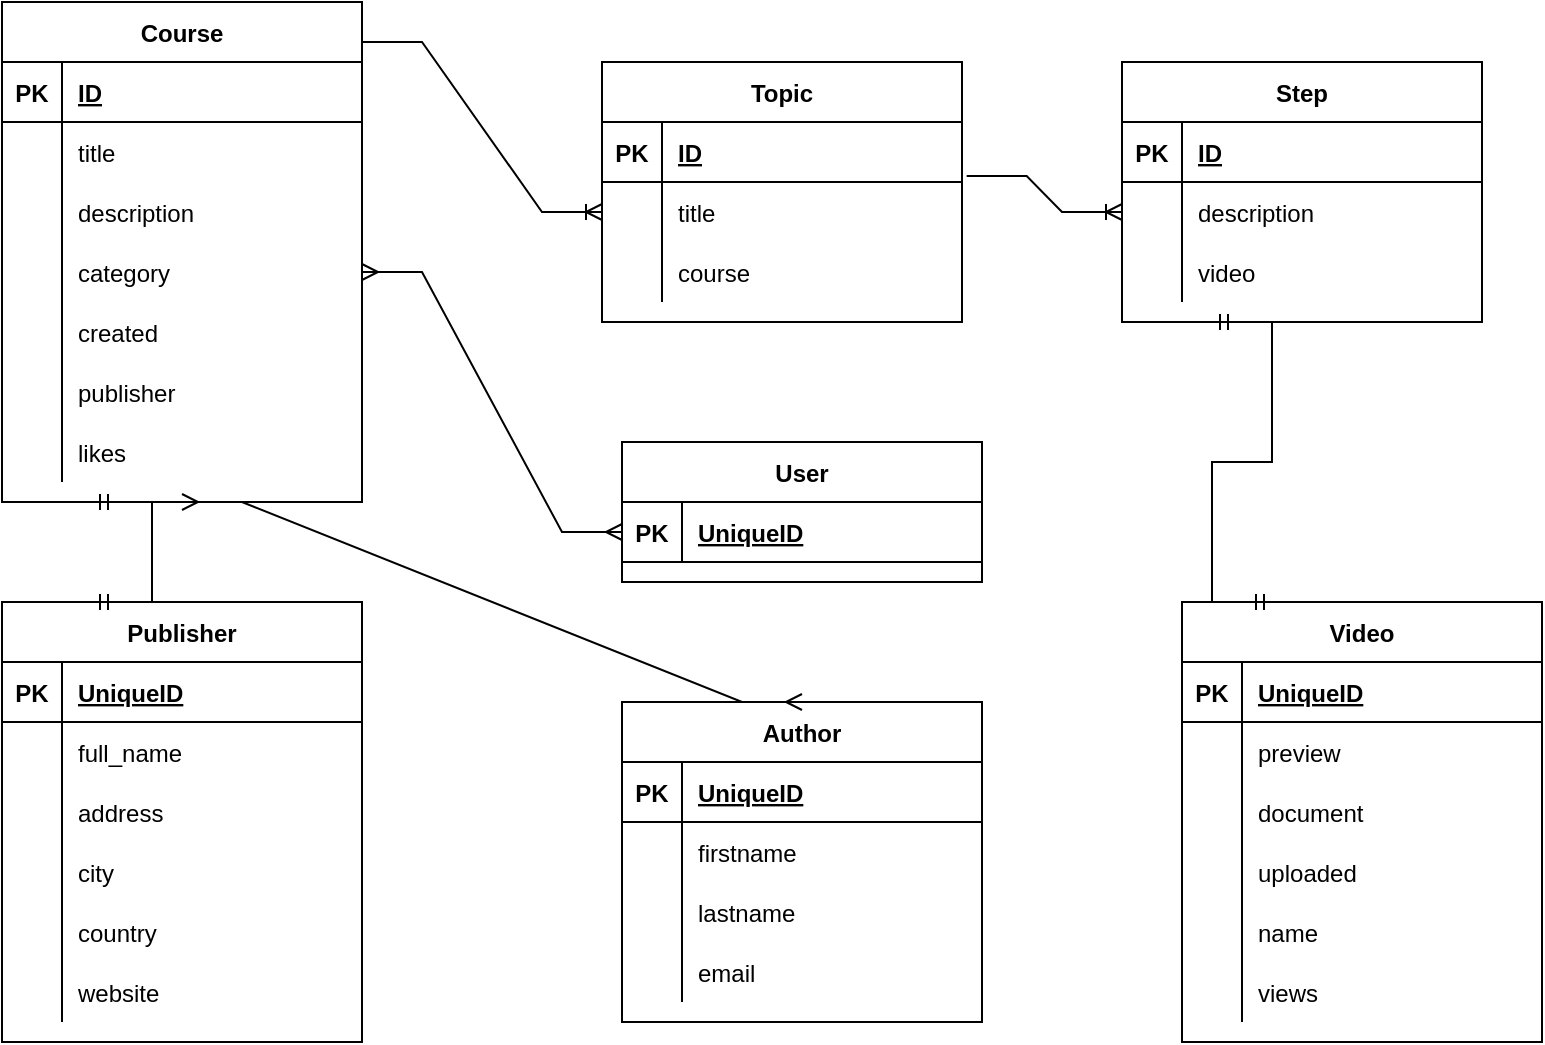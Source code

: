 <mxfile version="18.0.0" type="github"><diagram id="31JchUghh7xMWjv64xcU" name="Page-1"><mxGraphModel dx="1038" dy="584" grid="1" gridSize="10" guides="1" tooltips="1" connect="1" arrows="1" fold="1" page="1" pageScale="1" pageWidth="850" pageHeight="1100" math="0" shadow="0"><root><mxCell id="0"/><mxCell id="1" parent="0"/><mxCell id="lIqub98OcKJCfehz30Aa-1" value="Course" style="shape=table;startSize=30;container=1;collapsible=1;childLayout=tableLayout;fixedRows=1;rowLines=0;fontStyle=1;align=center;resizeLast=1;" vertex="1" parent="1"><mxGeometry x="50" y="70" width="180" height="250" as="geometry"/></mxCell><mxCell id="lIqub98OcKJCfehz30Aa-2" value="" style="shape=tableRow;horizontal=0;startSize=0;swimlaneHead=0;swimlaneBody=0;fillColor=none;collapsible=0;dropTarget=0;points=[[0,0.5],[1,0.5]];portConstraint=eastwest;top=0;left=0;right=0;bottom=1;" vertex="1" parent="lIqub98OcKJCfehz30Aa-1"><mxGeometry y="30" width="180" height="30" as="geometry"/></mxCell><mxCell id="lIqub98OcKJCfehz30Aa-3" value="PK" style="shape=partialRectangle;connectable=0;fillColor=none;top=0;left=0;bottom=0;right=0;fontStyle=1;overflow=hidden;" vertex="1" parent="lIqub98OcKJCfehz30Aa-2"><mxGeometry width="30" height="30" as="geometry"><mxRectangle width="30" height="30" as="alternateBounds"/></mxGeometry></mxCell><mxCell id="lIqub98OcKJCfehz30Aa-4" value="ID" style="shape=partialRectangle;connectable=0;fillColor=none;top=0;left=0;bottom=0;right=0;align=left;spacingLeft=6;fontStyle=5;overflow=hidden;" vertex="1" parent="lIqub98OcKJCfehz30Aa-2"><mxGeometry x="30" width="150" height="30" as="geometry"><mxRectangle width="150" height="30" as="alternateBounds"/></mxGeometry></mxCell><mxCell id="lIqub98OcKJCfehz30Aa-5" value="" style="shape=tableRow;horizontal=0;startSize=0;swimlaneHead=0;swimlaneBody=0;fillColor=none;collapsible=0;dropTarget=0;points=[[0,0.5],[1,0.5]];portConstraint=eastwest;top=0;left=0;right=0;bottom=0;" vertex="1" parent="lIqub98OcKJCfehz30Aa-1"><mxGeometry y="60" width="180" height="30" as="geometry"/></mxCell><mxCell id="lIqub98OcKJCfehz30Aa-6" value="" style="shape=partialRectangle;connectable=0;fillColor=none;top=0;left=0;bottom=0;right=0;editable=1;overflow=hidden;" vertex="1" parent="lIqub98OcKJCfehz30Aa-5"><mxGeometry width="30" height="30" as="geometry"><mxRectangle width="30" height="30" as="alternateBounds"/></mxGeometry></mxCell><mxCell id="lIqub98OcKJCfehz30Aa-7" value="title" style="shape=partialRectangle;connectable=0;fillColor=none;top=0;left=0;bottom=0;right=0;align=left;spacingLeft=6;overflow=hidden;" vertex="1" parent="lIqub98OcKJCfehz30Aa-5"><mxGeometry x="30" width="150" height="30" as="geometry"><mxRectangle width="150" height="30" as="alternateBounds"/></mxGeometry></mxCell><mxCell id="lIqub98OcKJCfehz30Aa-8" value="" style="shape=tableRow;horizontal=0;startSize=0;swimlaneHead=0;swimlaneBody=0;fillColor=none;collapsible=0;dropTarget=0;points=[[0,0.5],[1,0.5]];portConstraint=eastwest;top=0;left=0;right=0;bottom=0;" vertex="1" parent="lIqub98OcKJCfehz30Aa-1"><mxGeometry y="90" width="180" height="30" as="geometry"/></mxCell><mxCell id="lIqub98OcKJCfehz30Aa-9" value="" style="shape=partialRectangle;connectable=0;fillColor=none;top=0;left=0;bottom=0;right=0;editable=1;overflow=hidden;" vertex="1" parent="lIqub98OcKJCfehz30Aa-8"><mxGeometry width="30" height="30" as="geometry"><mxRectangle width="30" height="30" as="alternateBounds"/></mxGeometry></mxCell><mxCell id="lIqub98OcKJCfehz30Aa-10" value="description" style="shape=partialRectangle;connectable=0;fillColor=none;top=0;left=0;bottom=0;right=0;align=left;spacingLeft=6;overflow=hidden;" vertex="1" parent="lIqub98OcKJCfehz30Aa-8"><mxGeometry x="30" width="150" height="30" as="geometry"><mxRectangle width="150" height="30" as="alternateBounds"/></mxGeometry></mxCell><mxCell id="lIqub98OcKJCfehz30Aa-11" value="" style="shape=tableRow;horizontal=0;startSize=0;swimlaneHead=0;swimlaneBody=0;fillColor=none;collapsible=0;dropTarget=0;points=[[0,0.5],[1,0.5]];portConstraint=eastwest;top=0;left=0;right=0;bottom=0;" vertex="1" parent="lIqub98OcKJCfehz30Aa-1"><mxGeometry y="120" width="180" height="30" as="geometry"/></mxCell><mxCell id="lIqub98OcKJCfehz30Aa-12" value="" style="shape=partialRectangle;connectable=0;fillColor=none;top=0;left=0;bottom=0;right=0;editable=1;overflow=hidden;" vertex="1" parent="lIqub98OcKJCfehz30Aa-11"><mxGeometry width="30" height="30" as="geometry"><mxRectangle width="30" height="30" as="alternateBounds"/></mxGeometry></mxCell><mxCell id="lIqub98OcKJCfehz30Aa-13" value="category" style="shape=partialRectangle;connectable=0;fillColor=none;top=0;left=0;bottom=0;right=0;align=left;spacingLeft=6;overflow=hidden;" vertex="1" parent="lIqub98OcKJCfehz30Aa-11"><mxGeometry x="30" width="150" height="30" as="geometry"><mxRectangle width="150" height="30" as="alternateBounds"/></mxGeometry></mxCell><mxCell id="lIqub98OcKJCfehz30Aa-55" style="shape=tableRow;horizontal=0;startSize=0;swimlaneHead=0;swimlaneBody=0;fillColor=none;collapsible=0;dropTarget=0;points=[[0,0.5],[1,0.5]];portConstraint=eastwest;top=0;left=0;right=0;bottom=0;" vertex="1" parent="lIqub98OcKJCfehz30Aa-1"><mxGeometry y="150" width="180" height="30" as="geometry"/></mxCell><mxCell id="lIqub98OcKJCfehz30Aa-56" style="shape=partialRectangle;connectable=0;fillColor=none;top=0;left=0;bottom=0;right=0;editable=1;overflow=hidden;" vertex="1" parent="lIqub98OcKJCfehz30Aa-55"><mxGeometry width="30" height="30" as="geometry"><mxRectangle width="30" height="30" as="alternateBounds"/></mxGeometry></mxCell><mxCell id="lIqub98OcKJCfehz30Aa-57" value="created" style="shape=partialRectangle;connectable=0;fillColor=none;top=0;left=0;bottom=0;right=0;align=left;spacingLeft=6;overflow=hidden;" vertex="1" parent="lIqub98OcKJCfehz30Aa-55"><mxGeometry x="30" width="150" height="30" as="geometry"><mxRectangle width="150" height="30" as="alternateBounds"/></mxGeometry></mxCell><mxCell id="lIqub98OcKJCfehz30Aa-61" style="shape=tableRow;horizontal=0;startSize=0;swimlaneHead=0;swimlaneBody=0;fillColor=none;collapsible=0;dropTarget=0;points=[[0,0.5],[1,0.5]];portConstraint=eastwest;top=0;left=0;right=0;bottom=0;" vertex="1" parent="lIqub98OcKJCfehz30Aa-1"><mxGeometry y="180" width="180" height="30" as="geometry"/></mxCell><mxCell id="lIqub98OcKJCfehz30Aa-62" style="shape=partialRectangle;connectable=0;fillColor=none;top=0;left=0;bottom=0;right=0;editable=1;overflow=hidden;" vertex="1" parent="lIqub98OcKJCfehz30Aa-61"><mxGeometry width="30" height="30" as="geometry"><mxRectangle width="30" height="30" as="alternateBounds"/></mxGeometry></mxCell><mxCell id="lIqub98OcKJCfehz30Aa-63" value="publisher" style="shape=partialRectangle;connectable=0;fillColor=none;top=0;left=0;bottom=0;right=0;align=left;spacingLeft=6;overflow=hidden;" vertex="1" parent="lIqub98OcKJCfehz30Aa-61"><mxGeometry x="30" width="150" height="30" as="geometry"><mxRectangle width="150" height="30" as="alternateBounds"/></mxGeometry></mxCell><mxCell id="lIqub98OcKJCfehz30Aa-133" style="shape=tableRow;horizontal=0;startSize=0;swimlaneHead=0;swimlaneBody=0;fillColor=none;collapsible=0;dropTarget=0;points=[[0,0.5],[1,0.5]];portConstraint=eastwest;top=0;left=0;right=0;bottom=0;" vertex="1" parent="lIqub98OcKJCfehz30Aa-1"><mxGeometry y="210" width="180" height="30" as="geometry"/></mxCell><mxCell id="lIqub98OcKJCfehz30Aa-134" style="shape=partialRectangle;connectable=0;fillColor=none;top=0;left=0;bottom=0;right=0;editable=1;overflow=hidden;" vertex="1" parent="lIqub98OcKJCfehz30Aa-133"><mxGeometry width="30" height="30" as="geometry"><mxRectangle width="30" height="30" as="alternateBounds"/></mxGeometry></mxCell><mxCell id="lIqub98OcKJCfehz30Aa-135" value="likes" style="shape=partialRectangle;connectable=0;fillColor=none;top=0;left=0;bottom=0;right=0;align=left;spacingLeft=6;overflow=hidden;" vertex="1" parent="lIqub98OcKJCfehz30Aa-133"><mxGeometry x="30" width="150" height="30" as="geometry"><mxRectangle width="150" height="30" as="alternateBounds"/></mxGeometry></mxCell><mxCell id="lIqub98OcKJCfehz30Aa-14" value="Topic" style="shape=table;startSize=30;container=1;collapsible=1;childLayout=tableLayout;fixedRows=1;rowLines=0;fontStyle=1;align=center;resizeLast=1;" vertex="1" parent="1"><mxGeometry x="350" y="100" width="180" height="130" as="geometry"/></mxCell><mxCell id="lIqub98OcKJCfehz30Aa-15" value="" style="shape=tableRow;horizontal=0;startSize=0;swimlaneHead=0;swimlaneBody=0;fillColor=none;collapsible=0;dropTarget=0;points=[[0,0.5],[1,0.5]];portConstraint=eastwest;top=0;left=0;right=0;bottom=1;" vertex="1" parent="lIqub98OcKJCfehz30Aa-14"><mxGeometry y="30" width="180" height="30" as="geometry"/></mxCell><mxCell id="lIqub98OcKJCfehz30Aa-16" value="PK" style="shape=partialRectangle;connectable=0;fillColor=none;top=0;left=0;bottom=0;right=0;fontStyle=1;overflow=hidden;" vertex="1" parent="lIqub98OcKJCfehz30Aa-15"><mxGeometry width="30" height="30" as="geometry"><mxRectangle width="30" height="30" as="alternateBounds"/></mxGeometry></mxCell><mxCell id="lIqub98OcKJCfehz30Aa-17" value="ID" style="shape=partialRectangle;connectable=0;fillColor=none;top=0;left=0;bottom=0;right=0;align=left;spacingLeft=6;fontStyle=5;overflow=hidden;" vertex="1" parent="lIqub98OcKJCfehz30Aa-15"><mxGeometry x="30" width="150" height="30" as="geometry"><mxRectangle width="150" height="30" as="alternateBounds"/></mxGeometry></mxCell><mxCell id="lIqub98OcKJCfehz30Aa-18" value="" style="shape=tableRow;horizontal=0;startSize=0;swimlaneHead=0;swimlaneBody=0;fillColor=none;collapsible=0;dropTarget=0;points=[[0,0.5],[1,0.5]];portConstraint=eastwest;top=0;left=0;right=0;bottom=0;" vertex="1" parent="lIqub98OcKJCfehz30Aa-14"><mxGeometry y="60" width="180" height="30" as="geometry"/></mxCell><mxCell id="lIqub98OcKJCfehz30Aa-19" value="" style="shape=partialRectangle;connectable=0;fillColor=none;top=0;left=0;bottom=0;right=0;editable=1;overflow=hidden;" vertex="1" parent="lIqub98OcKJCfehz30Aa-18"><mxGeometry width="30" height="30" as="geometry"><mxRectangle width="30" height="30" as="alternateBounds"/></mxGeometry></mxCell><mxCell id="lIqub98OcKJCfehz30Aa-20" value="title" style="shape=partialRectangle;connectable=0;fillColor=none;top=0;left=0;bottom=0;right=0;align=left;spacingLeft=6;overflow=hidden;" vertex="1" parent="lIqub98OcKJCfehz30Aa-18"><mxGeometry x="30" width="150" height="30" as="geometry"><mxRectangle width="150" height="30" as="alternateBounds"/></mxGeometry></mxCell><mxCell id="lIqub98OcKJCfehz30Aa-58" style="shape=tableRow;horizontal=0;startSize=0;swimlaneHead=0;swimlaneBody=0;fillColor=none;collapsible=0;dropTarget=0;points=[[0,0.5],[1,0.5]];portConstraint=eastwest;top=0;left=0;right=0;bottom=0;" vertex="1" parent="lIqub98OcKJCfehz30Aa-14"><mxGeometry y="90" width="180" height="30" as="geometry"/></mxCell><mxCell id="lIqub98OcKJCfehz30Aa-59" style="shape=partialRectangle;connectable=0;fillColor=none;top=0;left=0;bottom=0;right=0;editable=1;overflow=hidden;" vertex="1" parent="lIqub98OcKJCfehz30Aa-58"><mxGeometry width="30" height="30" as="geometry"><mxRectangle width="30" height="30" as="alternateBounds"/></mxGeometry></mxCell><mxCell id="lIqub98OcKJCfehz30Aa-60" value="course" style="shape=partialRectangle;connectable=0;fillColor=none;top=0;left=0;bottom=0;right=0;align=left;spacingLeft=6;overflow=hidden;" vertex="1" parent="lIqub98OcKJCfehz30Aa-58"><mxGeometry x="30" width="150" height="30" as="geometry"><mxRectangle width="150" height="30" as="alternateBounds"/></mxGeometry></mxCell><mxCell id="lIqub98OcKJCfehz30Aa-27" value="Step" style="shape=table;startSize=30;container=1;collapsible=1;childLayout=tableLayout;fixedRows=1;rowLines=0;fontStyle=1;align=center;resizeLast=1;" vertex="1" parent="1"><mxGeometry x="610" y="100" width="180" height="130" as="geometry"/></mxCell><mxCell id="lIqub98OcKJCfehz30Aa-28" value="" style="shape=tableRow;horizontal=0;startSize=0;swimlaneHead=0;swimlaneBody=0;fillColor=none;collapsible=0;dropTarget=0;points=[[0,0.5],[1,0.5]];portConstraint=eastwest;top=0;left=0;right=0;bottom=1;" vertex="1" parent="lIqub98OcKJCfehz30Aa-27"><mxGeometry y="30" width="180" height="30" as="geometry"/></mxCell><mxCell id="lIqub98OcKJCfehz30Aa-29" value="PK" style="shape=partialRectangle;connectable=0;fillColor=none;top=0;left=0;bottom=0;right=0;fontStyle=1;overflow=hidden;" vertex="1" parent="lIqub98OcKJCfehz30Aa-28"><mxGeometry width="30" height="30" as="geometry"><mxRectangle width="30" height="30" as="alternateBounds"/></mxGeometry></mxCell><mxCell id="lIqub98OcKJCfehz30Aa-30" value="ID" style="shape=partialRectangle;connectable=0;fillColor=none;top=0;left=0;bottom=0;right=0;align=left;spacingLeft=6;fontStyle=5;overflow=hidden;" vertex="1" parent="lIqub98OcKJCfehz30Aa-28"><mxGeometry x="30" width="150" height="30" as="geometry"><mxRectangle width="150" height="30" as="alternateBounds"/></mxGeometry></mxCell><mxCell id="lIqub98OcKJCfehz30Aa-31" value="" style="shape=tableRow;horizontal=0;startSize=0;swimlaneHead=0;swimlaneBody=0;fillColor=none;collapsible=0;dropTarget=0;points=[[0,0.5],[1,0.5]];portConstraint=eastwest;top=0;left=0;right=0;bottom=0;" vertex="1" parent="lIqub98OcKJCfehz30Aa-27"><mxGeometry y="60" width="180" height="30" as="geometry"/></mxCell><mxCell id="lIqub98OcKJCfehz30Aa-32" value="" style="shape=partialRectangle;connectable=0;fillColor=none;top=0;left=0;bottom=0;right=0;editable=1;overflow=hidden;" vertex="1" parent="lIqub98OcKJCfehz30Aa-31"><mxGeometry width="30" height="30" as="geometry"><mxRectangle width="30" height="30" as="alternateBounds"/></mxGeometry></mxCell><mxCell id="lIqub98OcKJCfehz30Aa-33" value="description" style="shape=partialRectangle;connectable=0;fillColor=none;top=0;left=0;bottom=0;right=0;align=left;spacingLeft=6;overflow=hidden;" vertex="1" parent="lIqub98OcKJCfehz30Aa-31"><mxGeometry x="30" width="150" height="30" as="geometry"><mxRectangle width="150" height="30" as="alternateBounds"/></mxGeometry></mxCell><mxCell id="lIqub98OcKJCfehz30Aa-34" value="" style="shape=tableRow;horizontal=0;startSize=0;swimlaneHead=0;swimlaneBody=0;fillColor=none;collapsible=0;dropTarget=0;points=[[0,0.5],[1,0.5]];portConstraint=eastwest;top=0;left=0;right=0;bottom=0;" vertex="1" parent="lIqub98OcKJCfehz30Aa-27"><mxGeometry y="90" width="180" height="30" as="geometry"/></mxCell><mxCell id="lIqub98OcKJCfehz30Aa-35" value="" style="shape=partialRectangle;connectable=0;fillColor=none;top=0;left=0;bottom=0;right=0;editable=1;overflow=hidden;" vertex="1" parent="lIqub98OcKJCfehz30Aa-34"><mxGeometry width="30" height="30" as="geometry"><mxRectangle width="30" height="30" as="alternateBounds"/></mxGeometry></mxCell><mxCell id="lIqub98OcKJCfehz30Aa-36" value="video" style="shape=partialRectangle;connectable=0;fillColor=none;top=0;left=0;bottom=0;right=0;align=left;spacingLeft=6;overflow=hidden;" vertex="1" parent="lIqub98OcKJCfehz30Aa-34"><mxGeometry x="30" width="150" height="30" as="geometry"><mxRectangle width="150" height="30" as="alternateBounds"/></mxGeometry></mxCell><mxCell id="lIqub98OcKJCfehz30Aa-64" value="Publisher" style="shape=table;startSize=30;container=1;collapsible=1;childLayout=tableLayout;fixedRows=1;rowLines=0;fontStyle=1;align=center;resizeLast=1;" vertex="1" parent="1"><mxGeometry x="50" y="370" width="180" height="220" as="geometry"/></mxCell><mxCell id="lIqub98OcKJCfehz30Aa-65" value="" style="shape=tableRow;horizontal=0;startSize=0;swimlaneHead=0;swimlaneBody=0;fillColor=none;collapsible=0;dropTarget=0;points=[[0,0.5],[1,0.5]];portConstraint=eastwest;top=0;left=0;right=0;bottom=1;" vertex="1" parent="lIqub98OcKJCfehz30Aa-64"><mxGeometry y="30" width="180" height="30" as="geometry"/></mxCell><mxCell id="lIqub98OcKJCfehz30Aa-66" value="PK" style="shape=partialRectangle;connectable=0;fillColor=none;top=0;left=0;bottom=0;right=0;fontStyle=1;overflow=hidden;" vertex="1" parent="lIqub98OcKJCfehz30Aa-65"><mxGeometry width="30" height="30" as="geometry"><mxRectangle width="30" height="30" as="alternateBounds"/></mxGeometry></mxCell><mxCell id="lIqub98OcKJCfehz30Aa-67" value="UniqueID" style="shape=partialRectangle;connectable=0;fillColor=none;top=0;left=0;bottom=0;right=0;align=left;spacingLeft=6;fontStyle=5;overflow=hidden;" vertex="1" parent="lIqub98OcKJCfehz30Aa-65"><mxGeometry x="30" width="150" height="30" as="geometry"><mxRectangle width="150" height="30" as="alternateBounds"/></mxGeometry></mxCell><mxCell id="lIqub98OcKJCfehz30Aa-68" value="" style="shape=tableRow;horizontal=0;startSize=0;swimlaneHead=0;swimlaneBody=0;fillColor=none;collapsible=0;dropTarget=0;points=[[0,0.5],[1,0.5]];portConstraint=eastwest;top=0;left=0;right=0;bottom=0;" vertex="1" parent="lIqub98OcKJCfehz30Aa-64"><mxGeometry y="60" width="180" height="30" as="geometry"/></mxCell><mxCell id="lIqub98OcKJCfehz30Aa-69" value="" style="shape=partialRectangle;connectable=0;fillColor=none;top=0;left=0;bottom=0;right=0;editable=1;overflow=hidden;" vertex="1" parent="lIqub98OcKJCfehz30Aa-68"><mxGeometry width="30" height="30" as="geometry"><mxRectangle width="30" height="30" as="alternateBounds"/></mxGeometry></mxCell><mxCell id="lIqub98OcKJCfehz30Aa-70" value="full_name" style="shape=partialRectangle;connectable=0;fillColor=none;top=0;left=0;bottom=0;right=0;align=left;spacingLeft=6;overflow=hidden;" vertex="1" parent="lIqub98OcKJCfehz30Aa-68"><mxGeometry x="30" width="150" height="30" as="geometry"><mxRectangle width="150" height="30" as="alternateBounds"/></mxGeometry></mxCell><mxCell id="lIqub98OcKJCfehz30Aa-71" value="" style="shape=tableRow;horizontal=0;startSize=0;swimlaneHead=0;swimlaneBody=0;fillColor=none;collapsible=0;dropTarget=0;points=[[0,0.5],[1,0.5]];portConstraint=eastwest;top=0;left=0;right=0;bottom=0;" vertex="1" parent="lIqub98OcKJCfehz30Aa-64"><mxGeometry y="90" width="180" height="30" as="geometry"/></mxCell><mxCell id="lIqub98OcKJCfehz30Aa-72" value="" style="shape=partialRectangle;connectable=0;fillColor=none;top=0;left=0;bottom=0;right=0;editable=1;overflow=hidden;" vertex="1" parent="lIqub98OcKJCfehz30Aa-71"><mxGeometry width="30" height="30" as="geometry"><mxRectangle width="30" height="30" as="alternateBounds"/></mxGeometry></mxCell><mxCell id="lIqub98OcKJCfehz30Aa-73" value="address" style="shape=partialRectangle;connectable=0;fillColor=none;top=0;left=0;bottom=0;right=0;align=left;spacingLeft=6;overflow=hidden;" vertex="1" parent="lIqub98OcKJCfehz30Aa-71"><mxGeometry x="30" width="150" height="30" as="geometry"><mxRectangle width="150" height="30" as="alternateBounds"/></mxGeometry></mxCell><mxCell id="lIqub98OcKJCfehz30Aa-74" value="" style="shape=tableRow;horizontal=0;startSize=0;swimlaneHead=0;swimlaneBody=0;fillColor=none;collapsible=0;dropTarget=0;points=[[0,0.5],[1,0.5]];portConstraint=eastwest;top=0;left=0;right=0;bottom=0;" vertex="1" parent="lIqub98OcKJCfehz30Aa-64"><mxGeometry y="120" width="180" height="30" as="geometry"/></mxCell><mxCell id="lIqub98OcKJCfehz30Aa-75" value="" style="shape=partialRectangle;connectable=0;fillColor=none;top=0;left=0;bottom=0;right=0;editable=1;overflow=hidden;" vertex="1" parent="lIqub98OcKJCfehz30Aa-74"><mxGeometry width="30" height="30" as="geometry"><mxRectangle width="30" height="30" as="alternateBounds"/></mxGeometry></mxCell><mxCell id="lIqub98OcKJCfehz30Aa-76" value="city" style="shape=partialRectangle;connectable=0;fillColor=none;top=0;left=0;bottom=0;right=0;align=left;spacingLeft=6;overflow=hidden;" vertex="1" parent="lIqub98OcKJCfehz30Aa-74"><mxGeometry x="30" width="150" height="30" as="geometry"><mxRectangle width="150" height="30" as="alternateBounds"/></mxGeometry></mxCell><mxCell id="lIqub98OcKJCfehz30Aa-106" style="shape=tableRow;horizontal=0;startSize=0;swimlaneHead=0;swimlaneBody=0;fillColor=none;collapsible=0;dropTarget=0;points=[[0,0.5],[1,0.5]];portConstraint=eastwest;top=0;left=0;right=0;bottom=0;" vertex="1" parent="lIqub98OcKJCfehz30Aa-64"><mxGeometry y="150" width="180" height="30" as="geometry"/></mxCell><mxCell id="lIqub98OcKJCfehz30Aa-107" style="shape=partialRectangle;connectable=0;fillColor=none;top=0;left=0;bottom=0;right=0;editable=1;overflow=hidden;" vertex="1" parent="lIqub98OcKJCfehz30Aa-106"><mxGeometry width="30" height="30" as="geometry"><mxRectangle width="30" height="30" as="alternateBounds"/></mxGeometry></mxCell><mxCell id="lIqub98OcKJCfehz30Aa-108" value="country" style="shape=partialRectangle;connectable=0;fillColor=none;top=0;left=0;bottom=0;right=0;align=left;spacingLeft=6;overflow=hidden;" vertex="1" parent="lIqub98OcKJCfehz30Aa-106"><mxGeometry x="30" width="150" height="30" as="geometry"><mxRectangle width="150" height="30" as="alternateBounds"/></mxGeometry></mxCell><mxCell id="lIqub98OcKJCfehz30Aa-103" style="shape=tableRow;horizontal=0;startSize=0;swimlaneHead=0;swimlaneBody=0;fillColor=none;collapsible=0;dropTarget=0;points=[[0,0.5],[1,0.5]];portConstraint=eastwest;top=0;left=0;right=0;bottom=0;" vertex="1" parent="lIqub98OcKJCfehz30Aa-64"><mxGeometry y="180" width="180" height="30" as="geometry"/></mxCell><mxCell id="lIqub98OcKJCfehz30Aa-104" style="shape=partialRectangle;connectable=0;fillColor=none;top=0;left=0;bottom=0;right=0;editable=1;overflow=hidden;" vertex="1" parent="lIqub98OcKJCfehz30Aa-103"><mxGeometry width="30" height="30" as="geometry"><mxRectangle width="30" height="30" as="alternateBounds"/></mxGeometry></mxCell><mxCell id="lIqub98OcKJCfehz30Aa-105" value="website" style="shape=partialRectangle;connectable=0;fillColor=none;top=0;left=0;bottom=0;right=0;align=left;spacingLeft=6;overflow=hidden;" vertex="1" parent="lIqub98OcKJCfehz30Aa-103"><mxGeometry x="30" width="150" height="30" as="geometry"><mxRectangle width="150" height="30" as="alternateBounds"/></mxGeometry></mxCell><mxCell id="lIqub98OcKJCfehz30Aa-77" value="Author" style="shape=table;startSize=30;container=1;collapsible=1;childLayout=tableLayout;fixedRows=1;rowLines=0;fontStyle=1;align=center;resizeLast=1;" vertex="1" parent="1"><mxGeometry x="360" y="420" width="180" height="160" as="geometry"/></mxCell><mxCell id="lIqub98OcKJCfehz30Aa-78" value="" style="shape=tableRow;horizontal=0;startSize=0;swimlaneHead=0;swimlaneBody=0;fillColor=none;collapsible=0;dropTarget=0;points=[[0,0.5],[1,0.5]];portConstraint=eastwest;top=0;left=0;right=0;bottom=1;" vertex="1" parent="lIqub98OcKJCfehz30Aa-77"><mxGeometry y="30" width="180" height="30" as="geometry"/></mxCell><mxCell id="lIqub98OcKJCfehz30Aa-79" value="PK" style="shape=partialRectangle;connectable=0;fillColor=none;top=0;left=0;bottom=0;right=0;fontStyle=1;overflow=hidden;" vertex="1" parent="lIqub98OcKJCfehz30Aa-78"><mxGeometry width="30" height="30" as="geometry"><mxRectangle width="30" height="30" as="alternateBounds"/></mxGeometry></mxCell><mxCell id="lIqub98OcKJCfehz30Aa-80" value="UniqueID" style="shape=partialRectangle;connectable=0;fillColor=none;top=0;left=0;bottom=0;right=0;align=left;spacingLeft=6;fontStyle=5;overflow=hidden;" vertex="1" parent="lIqub98OcKJCfehz30Aa-78"><mxGeometry x="30" width="150" height="30" as="geometry"><mxRectangle width="150" height="30" as="alternateBounds"/></mxGeometry></mxCell><mxCell id="lIqub98OcKJCfehz30Aa-81" value="" style="shape=tableRow;horizontal=0;startSize=0;swimlaneHead=0;swimlaneBody=0;fillColor=none;collapsible=0;dropTarget=0;points=[[0,0.5],[1,0.5]];portConstraint=eastwest;top=0;left=0;right=0;bottom=0;" vertex="1" parent="lIqub98OcKJCfehz30Aa-77"><mxGeometry y="60" width="180" height="30" as="geometry"/></mxCell><mxCell id="lIqub98OcKJCfehz30Aa-82" value="" style="shape=partialRectangle;connectable=0;fillColor=none;top=0;left=0;bottom=0;right=0;editable=1;overflow=hidden;" vertex="1" parent="lIqub98OcKJCfehz30Aa-81"><mxGeometry width="30" height="30" as="geometry"><mxRectangle width="30" height="30" as="alternateBounds"/></mxGeometry></mxCell><mxCell id="lIqub98OcKJCfehz30Aa-83" value="firstname" style="shape=partialRectangle;connectable=0;fillColor=none;top=0;left=0;bottom=0;right=0;align=left;spacingLeft=6;overflow=hidden;" vertex="1" parent="lIqub98OcKJCfehz30Aa-81"><mxGeometry x="30" width="150" height="30" as="geometry"><mxRectangle width="150" height="30" as="alternateBounds"/></mxGeometry></mxCell><mxCell id="lIqub98OcKJCfehz30Aa-84" value="" style="shape=tableRow;horizontal=0;startSize=0;swimlaneHead=0;swimlaneBody=0;fillColor=none;collapsible=0;dropTarget=0;points=[[0,0.5],[1,0.5]];portConstraint=eastwest;top=0;left=0;right=0;bottom=0;" vertex="1" parent="lIqub98OcKJCfehz30Aa-77"><mxGeometry y="90" width="180" height="30" as="geometry"/></mxCell><mxCell id="lIqub98OcKJCfehz30Aa-85" value="" style="shape=partialRectangle;connectable=0;fillColor=none;top=0;left=0;bottom=0;right=0;editable=1;overflow=hidden;" vertex="1" parent="lIqub98OcKJCfehz30Aa-84"><mxGeometry width="30" height="30" as="geometry"><mxRectangle width="30" height="30" as="alternateBounds"/></mxGeometry></mxCell><mxCell id="lIqub98OcKJCfehz30Aa-86" value="lastname" style="shape=partialRectangle;connectable=0;fillColor=none;top=0;left=0;bottom=0;right=0;align=left;spacingLeft=6;overflow=hidden;" vertex="1" parent="lIqub98OcKJCfehz30Aa-84"><mxGeometry x="30" width="150" height="30" as="geometry"><mxRectangle width="150" height="30" as="alternateBounds"/></mxGeometry></mxCell><mxCell id="lIqub98OcKJCfehz30Aa-87" value="" style="shape=tableRow;horizontal=0;startSize=0;swimlaneHead=0;swimlaneBody=0;fillColor=none;collapsible=0;dropTarget=0;points=[[0,0.5],[1,0.5]];portConstraint=eastwest;top=0;left=0;right=0;bottom=0;" vertex="1" parent="lIqub98OcKJCfehz30Aa-77"><mxGeometry y="120" width="180" height="30" as="geometry"/></mxCell><mxCell id="lIqub98OcKJCfehz30Aa-88" value="" style="shape=partialRectangle;connectable=0;fillColor=none;top=0;left=0;bottom=0;right=0;editable=1;overflow=hidden;" vertex="1" parent="lIqub98OcKJCfehz30Aa-87"><mxGeometry width="30" height="30" as="geometry"><mxRectangle width="30" height="30" as="alternateBounds"/></mxGeometry></mxCell><mxCell id="lIqub98OcKJCfehz30Aa-89" value="email" style="shape=partialRectangle;connectable=0;fillColor=none;top=0;left=0;bottom=0;right=0;align=left;spacingLeft=6;overflow=hidden;" vertex="1" parent="lIqub98OcKJCfehz30Aa-87"><mxGeometry x="30" width="150" height="30" as="geometry"><mxRectangle width="150" height="30" as="alternateBounds"/></mxGeometry></mxCell><mxCell id="lIqub98OcKJCfehz30Aa-90" value="Video" style="shape=table;startSize=30;container=1;collapsible=1;childLayout=tableLayout;fixedRows=1;rowLines=0;fontStyle=1;align=center;resizeLast=1;" vertex="1" parent="1"><mxGeometry x="640" y="370" width="180" height="220" as="geometry"/></mxCell><mxCell id="lIqub98OcKJCfehz30Aa-91" value="" style="shape=tableRow;horizontal=0;startSize=0;swimlaneHead=0;swimlaneBody=0;fillColor=none;collapsible=0;dropTarget=0;points=[[0,0.5],[1,0.5]];portConstraint=eastwest;top=0;left=0;right=0;bottom=1;" vertex="1" parent="lIqub98OcKJCfehz30Aa-90"><mxGeometry y="30" width="180" height="30" as="geometry"/></mxCell><mxCell id="lIqub98OcKJCfehz30Aa-92" value="PK" style="shape=partialRectangle;connectable=0;fillColor=none;top=0;left=0;bottom=0;right=0;fontStyle=1;overflow=hidden;" vertex="1" parent="lIqub98OcKJCfehz30Aa-91"><mxGeometry width="30" height="30" as="geometry"><mxRectangle width="30" height="30" as="alternateBounds"/></mxGeometry></mxCell><mxCell id="lIqub98OcKJCfehz30Aa-93" value="UniqueID" style="shape=partialRectangle;connectable=0;fillColor=none;top=0;left=0;bottom=0;right=0;align=left;spacingLeft=6;fontStyle=5;overflow=hidden;" vertex="1" parent="lIqub98OcKJCfehz30Aa-91"><mxGeometry x="30" width="150" height="30" as="geometry"><mxRectangle width="150" height="30" as="alternateBounds"/></mxGeometry></mxCell><mxCell id="lIqub98OcKJCfehz30Aa-94" value="" style="shape=tableRow;horizontal=0;startSize=0;swimlaneHead=0;swimlaneBody=0;fillColor=none;collapsible=0;dropTarget=0;points=[[0,0.5],[1,0.5]];portConstraint=eastwest;top=0;left=0;right=0;bottom=0;" vertex="1" parent="lIqub98OcKJCfehz30Aa-90"><mxGeometry y="60" width="180" height="30" as="geometry"/></mxCell><mxCell id="lIqub98OcKJCfehz30Aa-95" value="" style="shape=partialRectangle;connectable=0;fillColor=none;top=0;left=0;bottom=0;right=0;editable=1;overflow=hidden;" vertex="1" parent="lIqub98OcKJCfehz30Aa-94"><mxGeometry width="30" height="30" as="geometry"><mxRectangle width="30" height="30" as="alternateBounds"/></mxGeometry></mxCell><mxCell id="lIqub98OcKJCfehz30Aa-96" value="preview" style="shape=partialRectangle;connectable=0;fillColor=none;top=0;left=0;bottom=0;right=0;align=left;spacingLeft=6;overflow=hidden;" vertex="1" parent="lIqub98OcKJCfehz30Aa-94"><mxGeometry x="30" width="150" height="30" as="geometry"><mxRectangle width="150" height="30" as="alternateBounds"/></mxGeometry></mxCell><mxCell id="lIqub98OcKJCfehz30Aa-97" value="" style="shape=tableRow;horizontal=0;startSize=0;swimlaneHead=0;swimlaneBody=0;fillColor=none;collapsible=0;dropTarget=0;points=[[0,0.5],[1,0.5]];portConstraint=eastwest;top=0;left=0;right=0;bottom=0;" vertex="1" parent="lIqub98OcKJCfehz30Aa-90"><mxGeometry y="90" width="180" height="30" as="geometry"/></mxCell><mxCell id="lIqub98OcKJCfehz30Aa-98" value="" style="shape=partialRectangle;connectable=0;fillColor=none;top=0;left=0;bottom=0;right=0;editable=1;overflow=hidden;" vertex="1" parent="lIqub98OcKJCfehz30Aa-97"><mxGeometry width="30" height="30" as="geometry"><mxRectangle width="30" height="30" as="alternateBounds"/></mxGeometry></mxCell><mxCell id="lIqub98OcKJCfehz30Aa-99" value="document" style="shape=partialRectangle;connectable=0;fillColor=none;top=0;left=0;bottom=0;right=0;align=left;spacingLeft=6;overflow=hidden;" vertex="1" parent="lIqub98OcKJCfehz30Aa-97"><mxGeometry x="30" width="150" height="30" as="geometry"><mxRectangle width="150" height="30" as="alternateBounds"/></mxGeometry></mxCell><mxCell id="lIqub98OcKJCfehz30Aa-100" value="" style="shape=tableRow;horizontal=0;startSize=0;swimlaneHead=0;swimlaneBody=0;fillColor=none;collapsible=0;dropTarget=0;points=[[0,0.5],[1,0.5]];portConstraint=eastwest;top=0;left=0;right=0;bottom=0;" vertex="1" parent="lIqub98OcKJCfehz30Aa-90"><mxGeometry y="120" width="180" height="30" as="geometry"/></mxCell><mxCell id="lIqub98OcKJCfehz30Aa-101" value="" style="shape=partialRectangle;connectable=0;fillColor=none;top=0;left=0;bottom=0;right=0;editable=1;overflow=hidden;" vertex="1" parent="lIqub98OcKJCfehz30Aa-100"><mxGeometry width="30" height="30" as="geometry"><mxRectangle width="30" height="30" as="alternateBounds"/></mxGeometry></mxCell><mxCell id="lIqub98OcKJCfehz30Aa-102" value="uploaded" style="shape=partialRectangle;connectable=0;fillColor=none;top=0;left=0;bottom=0;right=0;align=left;spacingLeft=6;overflow=hidden;" vertex="1" parent="lIqub98OcKJCfehz30Aa-100"><mxGeometry x="30" width="150" height="30" as="geometry"><mxRectangle width="150" height="30" as="alternateBounds"/></mxGeometry></mxCell><mxCell id="lIqub98OcKJCfehz30Aa-115" style="shape=tableRow;horizontal=0;startSize=0;swimlaneHead=0;swimlaneBody=0;fillColor=none;collapsible=0;dropTarget=0;points=[[0,0.5],[1,0.5]];portConstraint=eastwest;top=0;left=0;right=0;bottom=0;" vertex="1" parent="lIqub98OcKJCfehz30Aa-90"><mxGeometry y="150" width="180" height="30" as="geometry"/></mxCell><mxCell id="lIqub98OcKJCfehz30Aa-116" style="shape=partialRectangle;connectable=0;fillColor=none;top=0;left=0;bottom=0;right=0;editable=1;overflow=hidden;" vertex="1" parent="lIqub98OcKJCfehz30Aa-115"><mxGeometry width="30" height="30" as="geometry"><mxRectangle width="30" height="30" as="alternateBounds"/></mxGeometry></mxCell><mxCell id="lIqub98OcKJCfehz30Aa-117" value="name" style="shape=partialRectangle;connectable=0;fillColor=none;top=0;left=0;bottom=0;right=0;align=left;spacingLeft=6;overflow=hidden;" vertex="1" parent="lIqub98OcKJCfehz30Aa-115"><mxGeometry x="30" width="150" height="30" as="geometry"><mxRectangle width="150" height="30" as="alternateBounds"/></mxGeometry></mxCell><mxCell id="lIqub98OcKJCfehz30Aa-112" style="shape=tableRow;horizontal=0;startSize=0;swimlaneHead=0;swimlaneBody=0;fillColor=none;collapsible=0;dropTarget=0;points=[[0,0.5],[1,0.5]];portConstraint=eastwest;top=0;left=0;right=0;bottom=0;" vertex="1" parent="lIqub98OcKJCfehz30Aa-90"><mxGeometry y="180" width="180" height="30" as="geometry"/></mxCell><mxCell id="lIqub98OcKJCfehz30Aa-113" style="shape=partialRectangle;connectable=0;fillColor=none;top=0;left=0;bottom=0;right=0;editable=1;overflow=hidden;" vertex="1" parent="lIqub98OcKJCfehz30Aa-112"><mxGeometry width="30" height="30" as="geometry"><mxRectangle width="30" height="30" as="alternateBounds"/></mxGeometry></mxCell><mxCell id="lIqub98OcKJCfehz30Aa-114" value="views" style="shape=partialRectangle;connectable=0;fillColor=none;top=0;left=0;bottom=0;right=0;align=left;spacingLeft=6;overflow=hidden;" vertex="1" parent="lIqub98OcKJCfehz30Aa-112"><mxGeometry x="30" width="150" height="30" as="geometry"><mxRectangle width="150" height="30" as="alternateBounds"/></mxGeometry></mxCell><mxCell id="lIqub98OcKJCfehz30Aa-119" value="User" style="shape=table;startSize=30;container=1;collapsible=1;childLayout=tableLayout;fixedRows=1;rowLines=0;fontStyle=1;align=center;resizeLast=1;" vertex="1" parent="1"><mxGeometry x="360" y="290" width="180" height="70" as="geometry"/></mxCell><mxCell id="lIqub98OcKJCfehz30Aa-120" value="" style="shape=tableRow;horizontal=0;startSize=0;swimlaneHead=0;swimlaneBody=0;fillColor=none;collapsible=0;dropTarget=0;points=[[0,0.5],[1,0.5]];portConstraint=eastwest;top=0;left=0;right=0;bottom=1;" vertex="1" parent="lIqub98OcKJCfehz30Aa-119"><mxGeometry y="30" width="180" height="30" as="geometry"/></mxCell><mxCell id="lIqub98OcKJCfehz30Aa-121" value="PK" style="shape=partialRectangle;connectable=0;fillColor=none;top=0;left=0;bottom=0;right=0;fontStyle=1;overflow=hidden;" vertex="1" parent="lIqub98OcKJCfehz30Aa-120"><mxGeometry width="30" height="30" as="geometry"><mxRectangle width="30" height="30" as="alternateBounds"/></mxGeometry></mxCell><mxCell id="lIqub98OcKJCfehz30Aa-122" value="UniqueID" style="shape=partialRectangle;connectable=0;fillColor=none;top=0;left=0;bottom=0;right=0;align=left;spacingLeft=6;fontStyle=5;overflow=hidden;" vertex="1" parent="lIqub98OcKJCfehz30Aa-120"><mxGeometry x="30" width="150" height="30" as="geometry"><mxRectangle width="150" height="30" as="alternateBounds"/></mxGeometry></mxCell><mxCell id="lIqub98OcKJCfehz30Aa-136" value="" style="edgeStyle=entityRelationEdgeStyle;fontSize=12;html=1;endArrow=ERmany;startArrow=ERmany;rounded=0;exitX=1;exitY=0.5;exitDx=0;exitDy=0;entryX=0;entryY=0.5;entryDx=0;entryDy=0;" edge="1" parent="1" source="lIqub98OcKJCfehz30Aa-11" target="lIqub98OcKJCfehz30Aa-120"><mxGeometry width="100" height="100" relative="1" as="geometry"><mxPoint x="230" y="350" as="sourcePoint"/><mxPoint x="330" y="250" as="targetPoint"/></mxGeometry></mxCell><mxCell id="lIqub98OcKJCfehz30Aa-137" value="" style="edgeStyle=entityRelationEdgeStyle;fontSize=12;html=1;endArrow=ERmany;startArrow=ERmany;rounded=0;exitX=0.5;exitY=1;exitDx=0;exitDy=0;entryX=0.5;entryY=0;entryDx=0;entryDy=0;" edge="1" parent="1" source="lIqub98OcKJCfehz30Aa-1" target="lIqub98OcKJCfehz30Aa-77"><mxGeometry width="100" height="100" relative="1" as="geometry"><mxPoint x="480" y="390" as="sourcePoint"/><mxPoint x="300" y="360" as="targetPoint"/></mxGeometry></mxCell><mxCell id="lIqub98OcKJCfehz30Aa-138" value="" style="edgeStyle=entityRelationEdgeStyle;fontSize=12;html=1;endArrow=ERmandOne;startArrow=ERmandOne;rounded=0;exitX=0.25;exitY=0;exitDx=0;exitDy=0;entryX=0.25;entryY=1;entryDx=0;entryDy=0;" edge="1" parent="1" source="lIqub98OcKJCfehz30Aa-64" target="lIqub98OcKJCfehz30Aa-1"><mxGeometry width="100" height="100" relative="1" as="geometry"><mxPoint x="480" y="390" as="sourcePoint"/><mxPoint x="580" y="290" as="targetPoint"/></mxGeometry></mxCell><mxCell id="lIqub98OcKJCfehz30Aa-140" value="" style="edgeStyle=entityRelationEdgeStyle;fontSize=12;html=1;endArrow=ERoneToMany;rounded=0;exitX=1;exitY=0.08;exitDx=0;exitDy=0;exitPerimeter=0;" edge="1" parent="1" source="lIqub98OcKJCfehz30Aa-1" target="lIqub98OcKJCfehz30Aa-18"><mxGeometry width="100" height="100" relative="1" as="geometry"><mxPoint x="480" y="390" as="sourcePoint"/><mxPoint x="440" y="90" as="targetPoint"/></mxGeometry></mxCell><mxCell id="lIqub98OcKJCfehz30Aa-142" value="" style="edgeStyle=entityRelationEdgeStyle;fontSize=12;html=1;endArrow=ERoneToMany;rounded=0;exitX=1.013;exitY=-0.1;exitDx=0;exitDy=0;exitPerimeter=0;entryX=0;entryY=0.5;entryDx=0;entryDy=0;" edge="1" parent="1" source="lIqub98OcKJCfehz30Aa-18" target="lIqub98OcKJCfehz30Aa-31"><mxGeometry width="100" height="100" relative="1" as="geometry"><mxPoint x="480" y="390" as="sourcePoint"/><mxPoint x="580" y="290" as="targetPoint"/></mxGeometry></mxCell><mxCell id="lIqub98OcKJCfehz30Aa-143" value="" style="edgeStyle=entityRelationEdgeStyle;fontSize=12;html=1;endArrow=ERmandOne;startArrow=ERmandOne;rounded=0;entryX=0.25;entryY=1;entryDx=0;entryDy=0;exitX=0.25;exitY=0;exitDx=0;exitDy=0;" edge="1" parent="1" source="lIqub98OcKJCfehz30Aa-90" target="lIqub98OcKJCfehz30Aa-27"><mxGeometry width="100" height="100" relative="1" as="geometry"><mxPoint x="490" y="430" as="sourcePoint"/><mxPoint x="730" y="270" as="targetPoint"/></mxGeometry></mxCell></root></mxGraphModel></diagram></mxfile>